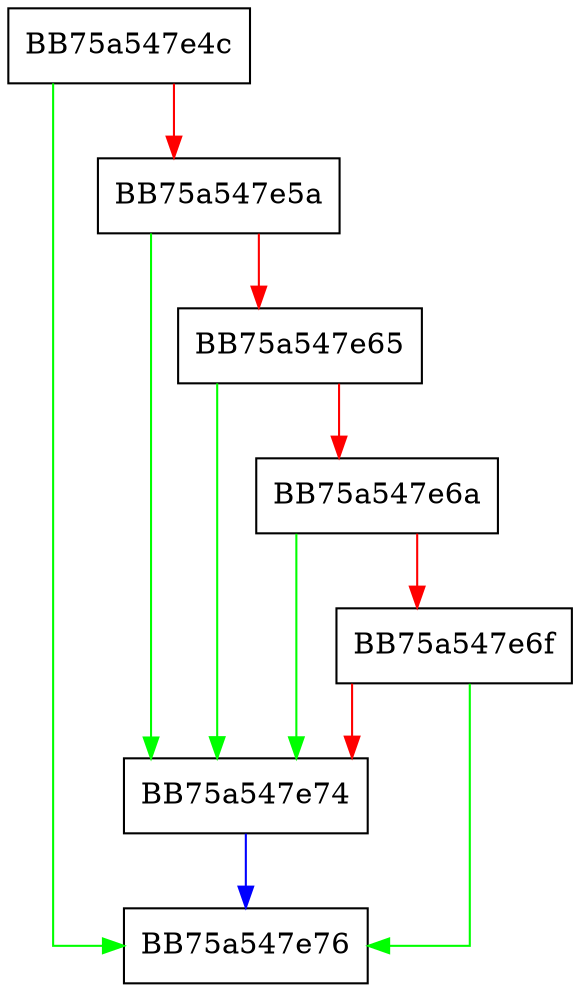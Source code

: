 digraph IsMpGearProduct {
  node [shape="box"];
  graph [splines=ortho];
  BB75a547e4c -> BB75a547e76 [color="green"];
  BB75a547e4c -> BB75a547e5a [color="red"];
  BB75a547e5a -> BB75a547e74 [color="green"];
  BB75a547e5a -> BB75a547e65 [color="red"];
  BB75a547e65 -> BB75a547e74 [color="green"];
  BB75a547e65 -> BB75a547e6a [color="red"];
  BB75a547e6a -> BB75a547e74 [color="green"];
  BB75a547e6a -> BB75a547e6f [color="red"];
  BB75a547e6f -> BB75a547e76 [color="green"];
  BB75a547e6f -> BB75a547e74 [color="red"];
  BB75a547e74 -> BB75a547e76 [color="blue"];
}